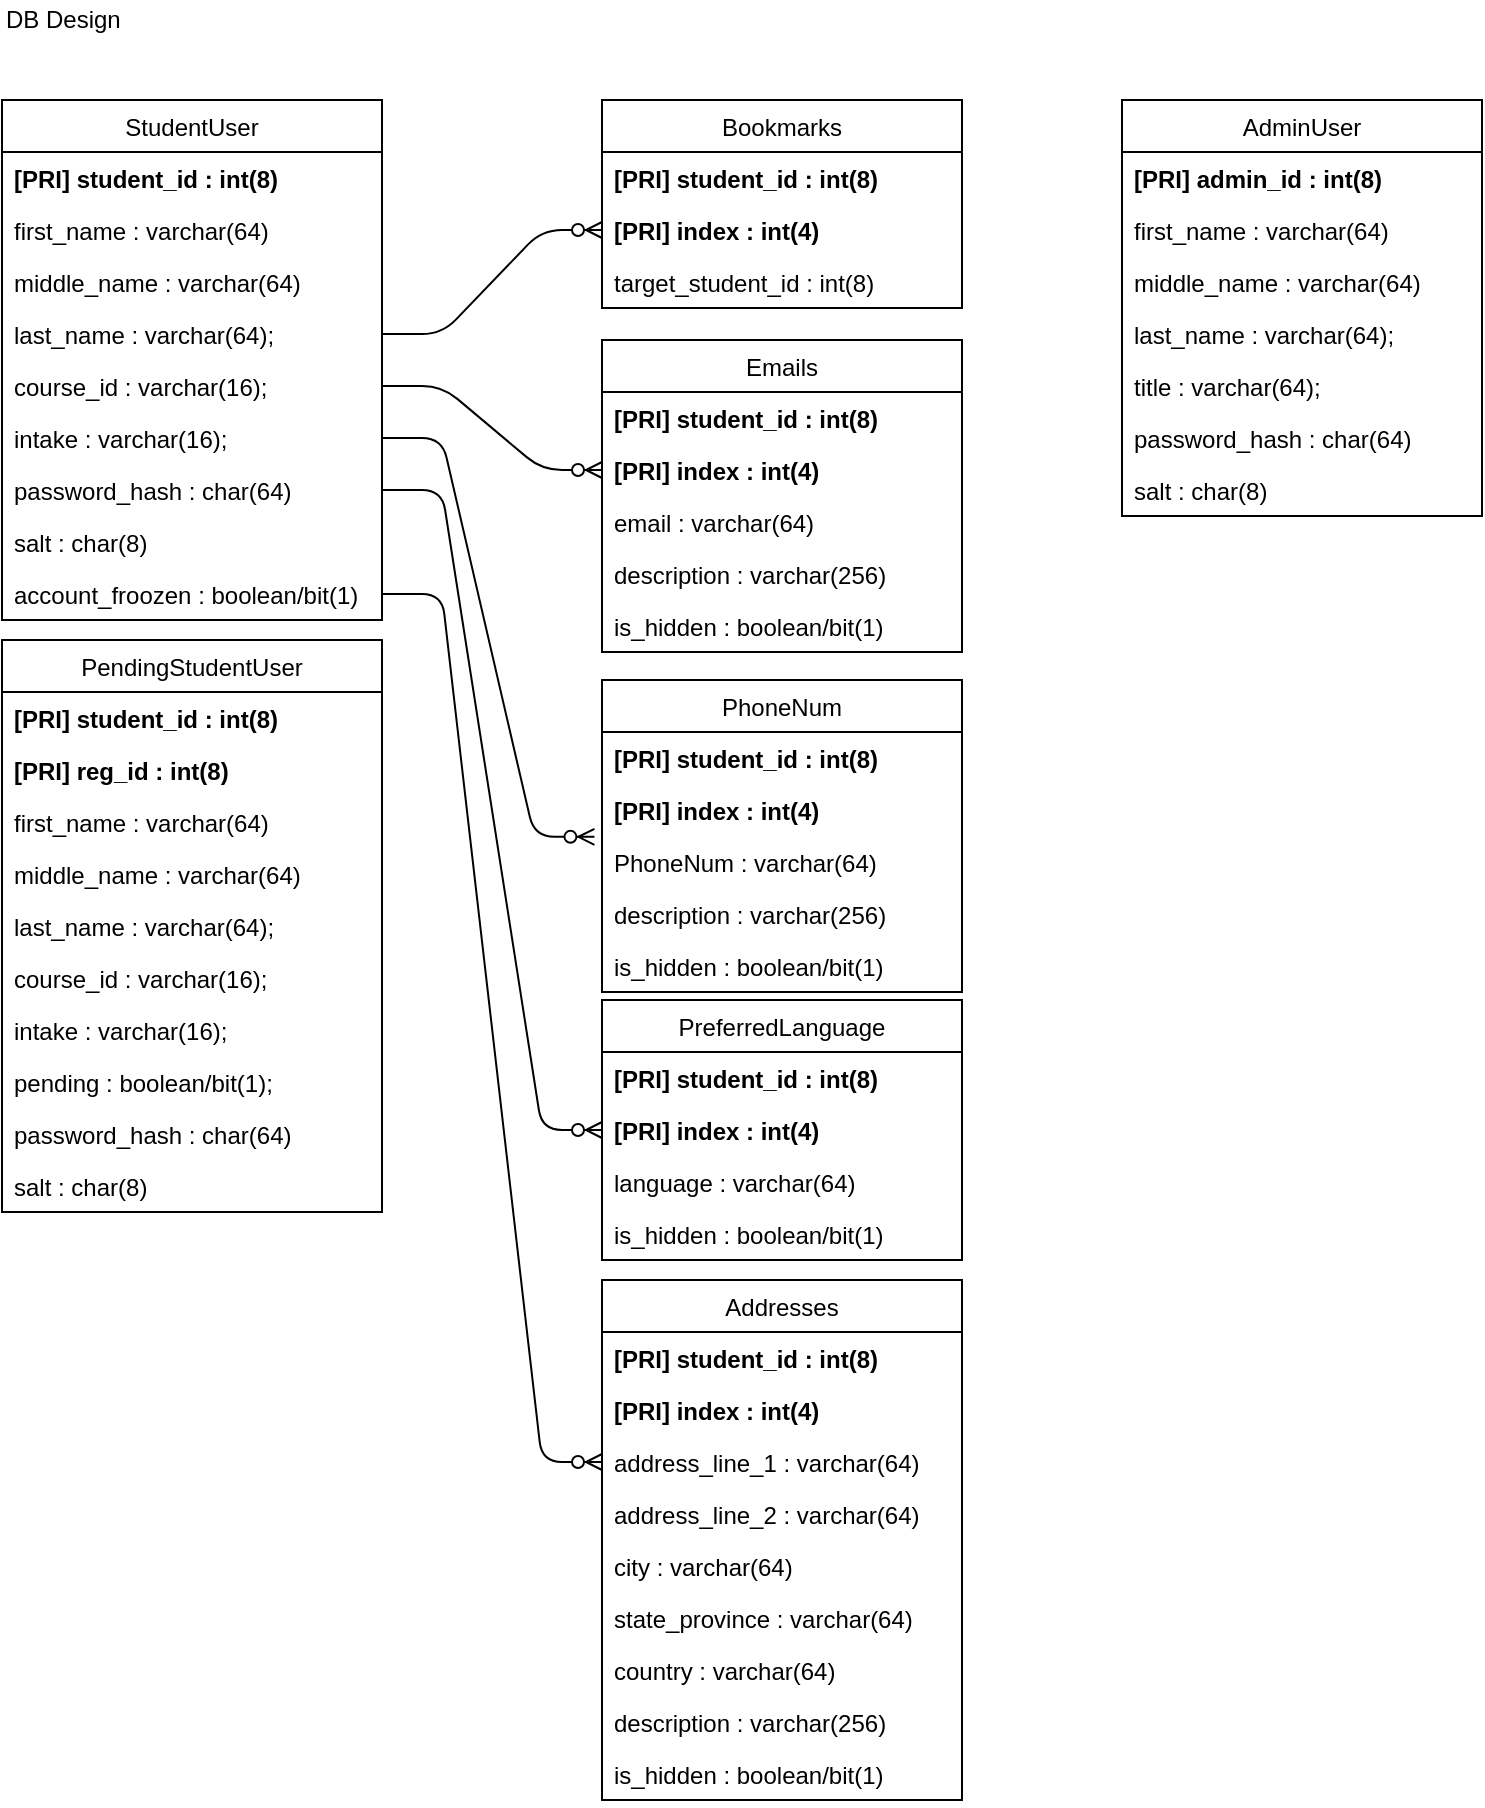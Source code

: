 <mxfile version="14.2.4" type="device"><diagram id="d8PjFfB1xQnJNw-q9c83" name="Page-1"><mxGraphModel dx="1950" dy="1011" grid="1" gridSize="10" guides="1" tooltips="1" connect="1" arrows="1" fold="1" page="1" pageScale="1" pageWidth="827" pageHeight="1169" math="0" shadow="0"><root><mxCell id="0"/><mxCell id="1" parent="0"/><mxCell id="TRiY9StyeQT1FLV-50E0-39" value="StudentUser" style="swimlane;fontStyle=0;childLayout=stackLayout;horizontal=1;startSize=26;fillColor=none;horizontalStack=0;resizeParent=1;resizeParentMax=0;resizeLast=0;collapsible=1;marginBottom=0;" parent="1" vertex="1"><mxGeometry x="70" y="100" width="190" height="260" as="geometry"/></mxCell><mxCell id="TRiY9StyeQT1FLV-50E0-40" value="[PRI] student_id : int(8)" style="text;strokeColor=none;fillColor=none;align=left;verticalAlign=top;spacingLeft=4;spacingRight=4;overflow=hidden;rotatable=0;points=[[0,0.5],[1,0.5]];portConstraint=eastwest;fontStyle=1" parent="TRiY9StyeQT1FLV-50E0-39" vertex="1"><mxGeometry y="26" width="190" height="26" as="geometry"/></mxCell><mxCell id="TRiY9StyeQT1FLV-50E0-42" value="first_name : varchar(64)" style="text;strokeColor=none;fillColor=none;align=left;verticalAlign=top;spacingLeft=4;spacingRight=4;overflow=hidden;rotatable=0;points=[[0,0.5],[1,0.5]];portConstraint=eastwest;" parent="TRiY9StyeQT1FLV-50E0-39" vertex="1"><mxGeometry y="52" width="190" height="26" as="geometry"/></mxCell><mxCell id="TRiY9StyeQT1FLV-50E0-46" value="middle_name : varchar(64)" style="text;strokeColor=none;fillColor=none;align=left;verticalAlign=top;spacingLeft=4;spacingRight=4;overflow=hidden;rotatable=0;points=[[0,0.5],[1,0.5]];portConstraint=eastwest;" parent="TRiY9StyeQT1FLV-50E0-39" vertex="1"><mxGeometry y="78" width="190" height="26" as="geometry"/></mxCell><mxCell id="TRiY9StyeQT1FLV-50E0-45" value="last_name : varchar(64);" style="text;strokeColor=none;fillColor=none;align=left;verticalAlign=top;spacingLeft=4;spacingRight=4;overflow=hidden;rotatable=0;points=[[0,0.5],[1,0.5]];portConstraint=eastwest;" parent="TRiY9StyeQT1FLV-50E0-39" vertex="1"><mxGeometry y="104" width="190" height="26" as="geometry"/></mxCell><mxCell id="TRiY9StyeQT1FLV-50E0-47" value="course_id : varchar(16);" style="text;strokeColor=none;fillColor=none;align=left;verticalAlign=top;spacingLeft=4;spacingRight=4;overflow=hidden;rotatable=0;points=[[0,0.5],[1,0.5]];portConstraint=eastwest;" parent="TRiY9StyeQT1FLV-50E0-39" vertex="1"><mxGeometry y="130" width="190" height="26" as="geometry"/></mxCell><mxCell id="TRiY9StyeQT1FLV-50E0-48" value="intake : varchar(16);" style="text;strokeColor=none;fillColor=none;align=left;verticalAlign=top;spacingLeft=4;spacingRight=4;overflow=hidden;rotatable=0;points=[[0,0.5],[1,0.5]];portConstraint=eastwest;" parent="TRiY9StyeQT1FLV-50E0-39" vertex="1"><mxGeometry y="156" width="190" height="26" as="geometry"/></mxCell><mxCell id="TRiY9StyeQT1FLV-50E0-86" value="password_hash : char(64)&#10;&#10;" style="text;strokeColor=none;fillColor=none;align=left;verticalAlign=top;spacingLeft=4;spacingRight=4;overflow=hidden;rotatable=0;points=[[0,0.5],[1,0.5]];portConstraint=eastwest;" parent="TRiY9StyeQT1FLV-50E0-39" vertex="1"><mxGeometry y="182" width="190" height="26" as="geometry"/></mxCell><mxCell id="ek6aQV6v1XTaOa8xVeUj-4" value="salt : char(8)&#10;&#10;" style="text;strokeColor=none;fillColor=none;align=left;verticalAlign=top;spacingLeft=4;spacingRight=4;overflow=hidden;rotatable=0;points=[[0,0.5],[1,0.5]];portConstraint=eastwest;" vertex="1" parent="TRiY9StyeQT1FLV-50E0-39"><mxGeometry y="208" width="190" height="26" as="geometry"/></mxCell><mxCell id="TRiY9StyeQT1FLV-50E0-60" value="account_froozen : boolean/bit(1)" style="text;strokeColor=none;fillColor=none;align=left;verticalAlign=top;spacingLeft=4;spacingRight=4;overflow=hidden;rotatable=0;points=[[0,0.5],[1,0.5]];portConstraint=eastwest;" parent="TRiY9StyeQT1FLV-50E0-39" vertex="1"><mxGeometry y="234" width="190" height="26" as="geometry"/></mxCell><mxCell id="TRiY9StyeQT1FLV-50E0-44" value="DB Design" style="text;html=1;strokeColor=none;fillColor=none;align=left;verticalAlign=middle;whiteSpace=wrap;rounded=0;" parent="1" vertex="1"><mxGeometry x="70" y="50" width="220" height="20" as="geometry"/></mxCell><mxCell id="TRiY9StyeQT1FLV-50E0-62" value="AdminUser" style="swimlane;fontStyle=0;childLayout=stackLayout;horizontal=1;startSize=26;fillColor=none;horizontalStack=0;resizeParent=1;resizeParentMax=0;resizeLast=0;collapsible=1;marginBottom=0;" parent="1" vertex="1"><mxGeometry x="630" y="100" width="180" height="208" as="geometry"/></mxCell><mxCell id="TRiY9StyeQT1FLV-50E0-63" value="[PRI] admin_id : int(8)" style="text;strokeColor=none;fillColor=none;align=left;verticalAlign=top;spacingLeft=4;spacingRight=4;overflow=hidden;rotatable=0;points=[[0,0.5],[1,0.5]];portConstraint=eastwest;fontStyle=1" parent="TRiY9StyeQT1FLV-50E0-62" vertex="1"><mxGeometry y="26" width="180" height="26" as="geometry"/></mxCell><mxCell id="TRiY9StyeQT1FLV-50E0-64" value="first_name : varchar(64)" style="text;strokeColor=none;fillColor=none;align=left;verticalAlign=top;spacingLeft=4;spacingRight=4;overflow=hidden;rotatable=0;points=[[0,0.5],[1,0.5]];portConstraint=eastwest;" parent="TRiY9StyeQT1FLV-50E0-62" vertex="1"><mxGeometry y="52" width="180" height="26" as="geometry"/></mxCell><mxCell id="TRiY9StyeQT1FLV-50E0-65" value="middle_name : varchar(64)" style="text;strokeColor=none;fillColor=none;align=left;verticalAlign=top;spacingLeft=4;spacingRight=4;overflow=hidden;rotatable=0;points=[[0,0.5],[1,0.5]];portConstraint=eastwest;" parent="TRiY9StyeQT1FLV-50E0-62" vertex="1"><mxGeometry y="78" width="180" height="26" as="geometry"/></mxCell><mxCell id="TRiY9StyeQT1FLV-50E0-66" value="last_name : varchar(64);" style="text;strokeColor=none;fillColor=none;align=left;verticalAlign=top;spacingLeft=4;spacingRight=4;overflow=hidden;rotatable=0;points=[[0,0.5],[1,0.5]];portConstraint=eastwest;" parent="TRiY9StyeQT1FLV-50E0-62" vertex="1"><mxGeometry y="104" width="180" height="26" as="geometry"/></mxCell><mxCell id="TRiY9StyeQT1FLV-50E0-67" value="title : varchar(64);" style="text;strokeColor=none;fillColor=none;align=left;verticalAlign=top;spacingLeft=4;spacingRight=4;overflow=hidden;rotatable=0;points=[[0,0.5],[1,0.5]];portConstraint=eastwest;" parent="TRiY9StyeQT1FLV-50E0-62" vertex="1"><mxGeometry y="130" width="180" height="26" as="geometry"/></mxCell><mxCell id="TRiY9StyeQT1FLV-50E0-88" value="password_hash : char(64)&#10;&#10;" style="text;strokeColor=none;fillColor=none;align=left;verticalAlign=top;spacingLeft=4;spacingRight=4;overflow=hidden;rotatable=0;points=[[0,0.5],[1,0.5]];portConstraint=eastwest;" parent="TRiY9StyeQT1FLV-50E0-62" vertex="1"><mxGeometry y="156" width="180" height="26" as="geometry"/></mxCell><mxCell id="ek6aQV6v1XTaOa8xVeUj-6" value="salt : char(8)&#10;&#10;" style="text;strokeColor=none;fillColor=none;align=left;verticalAlign=top;spacingLeft=4;spacingRight=4;overflow=hidden;rotatable=0;points=[[0,0.5],[1,0.5]];portConstraint=eastwest;" vertex="1" parent="TRiY9StyeQT1FLV-50E0-62"><mxGeometry y="182" width="180" height="26" as="geometry"/></mxCell><mxCell id="TRiY9StyeQT1FLV-50E0-89" value="PendingStudentUser" style="swimlane;fontStyle=0;childLayout=stackLayout;horizontal=1;startSize=26;fillColor=none;horizontalStack=0;resizeParent=1;resizeParentMax=0;resizeLast=0;collapsible=1;marginBottom=0;" parent="1" vertex="1"><mxGeometry x="70" y="370" width="190" height="286" as="geometry"/></mxCell><mxCell id="TRiY9StyeQT1FLV-50E0-90" value="[PRI] student_id : int(8)" style="text;strokeColor=none;fillColor=none;align=left;verticalAlign=top;spacingLeft=4;spacingRight=4;overflow=hidden;rotatable=0;points=[[0,0.5],[1,0.5]];portConstraint=eastwest;fontStyle=1" parent="TRiY9StyeQT1FLV-50E0-89" vertex="1"><mxGeometry y="26" width="190" height="26" as="geometry"/></mxCell><mxCell id="TRiY9StyeQT1FLV-50E0-98" value="[PRI] reg_id : int(8)" style="text;strokeColor=none;fillColor=none;align=left;verticalAlign=top;spacingLeft=4;spacingRight=4;overflow=hidden;rotatable=0;points=[[0,0.5],[1,0.5]];portConstraint=eastwest;fontStyle=1" parent="TRiY9StyeQT1FLV-50E0-89" vertex="1"><mxGeometry y="52" width="190" height="26" as="geometry"/></mxCell><mxCell id="TRiY9StyeQT1FLV-50E0-91" value="first_name : varchar(64)" style="text;strokeColor=none;fillColor=none;align=left;verticalAlign=top;spacingLeft=4;spacingRight=4;overflow=hidden;rotatable=0;points=[[0,0.5],[1,0.5]];portConstraint=eastwest;" parent="TRiY9StyeQT1FLV-50E0-89" vertex="1"><mxGeometry y="78" width="190" height="26" as="geometry"/></mxCell><mxCell id="TRiY9StyeQT1FLV-50E0-92" value="middle_name : varchar(64)" style="text;strokeColor=none;fillColor=none;align=left;verticalAlign=top;spacingLeft=4;spacingRight=4;overflow=hidden;rotatable=0;points=[[0,0.5],[1,0.5]];portConstraint=eastwest;" parent="TRiY9StyeQT1FLV-50E0-89" vertex="1"><mxGeometry y="104" width="190" height="26" as="geometry"/></mxCell><mxCell id="TRiY9StyeQT1FLV-50E0-93" value="last_name : varchar(64);" style="text;strokeColor=none;fillColor=none;align=left;verticalAlign=top;spacingLeft=4;spacingRight=4;overflow=hidden;rotatable=0;points=[[0,0.5],[1,0.5]];portConstraint=eastwest;" parent="TRiY9StyeQT1FLV-50E0-89" vertex="1"><mxGeometry y="130" width="190" height="26" as="geometry"/></mxCell><mxCell id="TRiY9StyeQT1FLV-50E0-94" value="course_id : varchar(16);" style="text;strokeColor=none;fillColor=none;align=left;verticalAlign=top;spacingLeft=4;spacingRight=4;overflow=hidden;rotatable=0;points=[[0,0.5],[1,0.5]];portConstraint=eastwest;" parent="TRiY9StyeQT1FLV-50E0-89" vertex="1"><mxGeometry y="156" width="190" height="26" as="geometry"/></mxCell><mxCell id="TRiY9StyeQT1FLV-50E0-95" value="intake : varchar(16);" style="text;strokeColor=none;fillColor=none;align=left;verticalAlign=top;spacingLeft=4;spacingRight=4;overflow=hidden;rotatable=0;points=[[0,0.5],[1,0.5]];portConstraint=eastwest;" parent="TRiY9StyeQT1FLV-50E0-89" vertex="1"><mxGeometry y="182" width="190" height="26" as="geometry"/></mxCell><mxCell id="TRiY9StyeQT1FLV-50E0-99" value="pending : boolean/bit(1);" style="text;strokeColor=none;fillColor=none;align=left;verticalAlign=top;spacingLeft=4;spacingRight=4;overflow=hidden;rotatable=0;points=[[0,0.5],[1,0.5]];portConstraint=eastwest;" parent="TRiY9StyeQT1FLV-50E0-89" vertex="1"><mxGeometry y="208" width="190" height="26" as="geometry"/></mxCell><mxCell id="TRiY9StyeQT1FLV-50E0-96" value="password_hash : char(64)&#10;&#10;" style="text;strokeColor=none;fillColor=none;align=left;verticalAlign=top;spacingLeft=4;spacingRight=4;overflow=hidden;rotatable=0;points=[[0,0.5],[1,0.5]];portConstraint=eastwest;" parent="TRiY9StyeQT1FLV-50E0-89" vertex="1"><mxGeometry y="234" width="190" height="26" as="geometry"/></mxCell><mxCell id="ek6aQV6v1XTaOa8xVeUj-5" value="salt : char(8)&#10;&#10;" style="text;strokeColor=none;fillColor=none;align=left;verticalAlign=top;spacingLeft=4;spacingRight=4;overflow=hidden;rotatable=0;points=[[0,0.5],[1,0.5]];portConstraint=eastwest;" vertex="1" parent="TRiY9StyeQT1FLV-50E0-89"><mxGeometry y="260" width="190" height="26" as="geometry"/></mxCell><mxCell id="TRiY9StyeQT1FLV-50E0-100" value="Bookmarks" style="swimlane;fontStyle=0;childLayout=stackLayout;horizontal=1;startSize=26;fillColor=none;horizontalStack=0;resizeParent=1;resizeParentMax=0;resizeLast=0;collapsible=1;marginBottom=0;" parent="1" vertex="1"><mxGeometry x="370" y="100" width="180" height="104" as="geometry"/></mxCell><mxCell id="TRiY9StyeQT1FLV-50E0-101" value="[PRI] student_id : int(8)" style="text;strokeColor=none;fillColor=none;align=left;verticalAlign=top;spacingLeft=4;spacingRight=4;overflow=hidden;rotatable=0;points=[[0,0.5],[1,0.5]];portConstraint=eastwest;fontStyle=1" parent="TRiY9StyeQT1FLV-50E0-100" vertex="1"><mxGeometry y="26" width="180" height="26" as="geometry"/></mxCell><mxCell id="TRiY9StyeQT1FLV-50E0-107" value="[PRI] index : int(4)" style="text;strokeColor=none;fillColor=none;align=left;verticalAlign=top;spacingLeft=4;spacingRight=4;overflow=hidden;rotatable=0;points=[[0,0.5],[1,0.5]];portConstraint=eastwest;fontStyle=1" parent="TRiY9StyeQT1FLV-50E0-100" vertex="1"><mxGeometry y="52" width="180" height="26" as="geometry"/></mxCell><mxCell id="TRiY9StyeQT1FLV-50E0-102" value="target_student_id : int(8)" style="text;strokeColor=none;fillColor=none;align=left;verticalAlign=top;spacingLeft=4;spacingRight=4;overflow=hidden;rotatable=0;points=[[0,0.5],[1,0.5]];portConstraint=eastwest;" parent="TRiY9StyeQT1FLV-50E0-100" vertex="1"><mxGeometry y="78" width="180" height="26" as="geometry"/></mxCell><mxCell id="TRiY9StyeQT1FLV-50E0-108" value="Emails" style="swimlane;fontStyle=0;childLayout=stackLayout;horizontal=1;startSize=26;fillColor=none;horizontalStack=0;resizeParent=1;resizeParentMax=0;resizeLast=0;collapsible=1;marginBottom=0;" parent="1" vertex="1"><mxGeometry x="370" y="220" width="180" height="156" as="geometry"/></mxCell><mxCell id="TRiY9StyeQT1FLV-50E0-109" value="[PRI] student_id : int(8)" style="text;strokeColor=none;fillColor=none;align=left;verticalAlign=top;spacingLeft=4;spacingRight=4;overflow=hidden;rotatable=0;points=[[0,0.5],[1,0.5]];portConstraint=eastwest;fontStyle=1" parent="TRiY9StyeQT1FLV-50E0-108" vertex="1"><mxGeometry y="26" width="180" height="26" as="geometry"/></mxCell><mxCell id="TRiY9StyeQT1FLV-50E0-110" value="[PRI] index : int(4)" style="text;strokeColor=none;fillColor=none;align=left;verticalAlign=top;spacingLeft=4;spacingRight=4;overflow=hidden;rotatable=0;points=[[0,0.5],[1,0.5]];portConstraint=eastwest;fontStyle=1" parent="TRiY9StyeQT1FLV-50E0-108" vertex="1"><mxGeometry y="52" width="180" height="26" as="geometry"/></mxCell><mxCell id="TRiY9StyeQT1FLV-50E0-112" value="email : varchar(64)" style="text;strokeColor=none;fillColor=none;align=left;verticalAlign=top;spacingLeft=4;spacingRight=4;overflow=hidden;rotatable=0;points=[[0,0.5],[1,0.5]];portConstraint=eastwest;" parent="TRiY9StyeQT1FLV-50E0-108" vertex="1"><mxGeometry y="78" width="180" height="26" as="geometry"/></mxCell><mxCell id="TRiY9StyeQT1FLV-50E0-111" value="description : varchar(256)" style="text;strokeColor=none;fillColor=none;align=left;verticalAlign=top;spacingLeft=4;spacingRight=4;overflow=hidden;rotatable=0;points=[[0,0.5],[1,0.5]];portConstraint=eastwest;" parent="TRiY9StyeQT1FLV-50E0-108" vertex="1"><mxGeometry y="104" width="180" height="26" as="geometry"/></mxCell><mxCell id="ek6aQV6v1XTaOa8xVeUj-3" value="is_hidden : boolean/bit(1)" style="text;strokeColor=none;fillColor=none;align=left;verticalAlign=top;spacingLeft=4;spacingRight=4;overflow=hidden;rotatable=0;points=[[0,0.5],[1,0.5]];portConstraint=eastwest;" vertex="1" parent="TRiY9StyeQT1FLV-50E0-108"><mxGeometry y="130" width="180" height="26" as="geometry"/></mxCell><mxCell id="TRiY9StyeQT1FLV-50E0-113" value="PhoneNum" style="swimlane;fontStyle=0;childLayout=stackLayout;horizontal=1;startSize=26;fillColor=none;horizontalStack=0;resizeParent=1;resizeParentMax=0;resizeLast=0;collapsible=1;marginBottom=0;" parent="1" vertex="1"><mxGeometry x="370" y="390" width="180" height="156" as="geometry"/></mxCell><mxCell id="TRiY9StyeQT1FLV-50E0-114" value="[PRI] student_id : int(8)" style="text;strokeColor=none;fillColor=none;align=left;verticalAlign=top;spacingLeft=4;spacingRight=4;overflow=hidden;rotatable=0;points=[[0,0.5],[1,0.5]];portConstraint=eastwest;fontStyle=1" parent="TRiY9StyeQT1FLV-50E0-113" vertex="1"><mxGeometry y="26" width="180" height="26" as="geometry"/></mxCell><mxCell id="TRiY9StyeQT1FLV-50E0-115" value="[PRI] index : int(4)" style="text;strokeColor=none;fillColor=none;align=left;verticalAlign=top;spacingLeft=4;spacingRight=4;overflow=hidden;rotatable=0;points=[[0,0.5],[1,0.5]];portConstraint=eastwest;fontStyle=1" parent="TRiY9StyeQT1FLV-50E0-113" vertex="1"><mxGeometry y="52" width="180" height="26" as="geometry"/></mxCell><mxCell id="TRiY9StyeQT1FLV-50E0-116" value="PhoneNum : varchar(64)" style="text;strokeColor=none;fillColor=none;align=left;verticalAlign=top;spacingLeft=4;spacingRight=4;overflow=hidden;rotatable=0;points=[[0,0.5],[1,0.5]];portConstraint=eastwest;" parent="TRiY9StyeQT1FLV-50E0-113" vertex="1"><mxGeometry y="78" width="180" height="26" as="geometry"/></mxCell><mxCell id="TRiY9StyeQT1FLV-50E0-117" value="description : varchar(256)" style="text;strokeColor=none;fillColor=none;align=left;verticalAlign=top;spacingLeft=4;spacingRight=4;overflow=hidden;rotatable=0;points=[[0,0.5],[1,0.5]];portConstraint=eastwest;" parent="TRiY9StyeQT1FLV-50E0-113" vertex="1"><mxGeometry y="104" width="180" height="26" as="geometry"/></mxCell><mxCell id="ek6aQV6v1XTaOa8xVeUj-2" value="is_hidden : boolean/bit(1)" style="text;strokeColor=none;fillColor=none;align=left;verticalAlign=top;spacingLeft=4;spacingRight=4;overflow=hidden;rotatable=0;points=[[0,0.5],[1,0.5]];portConstraint=eastwest;" vertex="1" parent="TRiY9StyeQT1FLV-50E0-113"><mxGeometry y="130" width="180" height="26" as="geometry"/></mxCell><mxCell id="TRiY9StyeQT1FLV-50E0-119" value="PreferredLanguage" style="swimlane;fontStyle=0;childLayout=stackLayout;horizontal=1;startSize=26;fillColor=none;horizontalStack=0;resizeParent=1;resizeParentMax=0;resizeLast=0;collapsible=1;marginBottom=0;" parent="1" vertex="1"><mxGeometry x="370" y="550" width="180" height="130" as="geometry"/></mxCell><mxCell id="TRiY9StyeQT1FLV-50E0-120" value="[PRI] student_id : int(8)" style="text;strokeColor=none;fillColor=none;align=left;verticalAlign=top;spacingLeft=4;spacingRight=4;overflow=hidden;rotatable=0;points=[[0,0.5],[1,0.5]];portConstraint=eastwest;fontStyle=1" parent="TRiY9StyeQT1FLV-50E0-119" vertex="1"><mxGeometry y="26" width="180" height="26" as="geometry"/></mxCell><mxCell id="TRiY9StyeQT1FLV-50E0-121" value="[PRI] index : int(4)" style="text;strokeColor=none;fillColor=none;align=left;verticalAlign=top;spacingLeft=4;spacingRight=4;overflow=hidden;rotatable=0;points=[[0,0.5],[1,0.5]];portConstraint=eastwest;fontStyle=1" parent="TRiY9StyeQT1FLV-50E0-119" vertex="1"><mxGeometry y="52" width="180" height="26" as="geometry"/></mxCell><mxCell id="TRiY9StyeQT1FLV-50E0-122" value="language : varchar(64)" style="text;strokeColor=none;fillColor=none;align=left;verticalAlign=top;spacingLeft=4;spacingRight=4;overflow=hidden;rotatable=0;points=[[0,0.5],[1,0.5]];portConstraint=eastwest;" parent="TRiY9StyeQT1FLV-50E0-119" vertex="1"><mxGeometry y="78" width="180" height="26" as="geometry"/></mxCell><mxCell id="ek6aQV6v1XTaOa8xVeUj-1" value="is_hidden : boolean/bit(1)" style="text;strokeColor=none;fillColor=none;align=left;verticalAlign=top;spacingLeft=4;spacingRight=4;overflow=hidden;rotatable=0;points=[[0,0.5],[1,0.5]];portConstraint=eastwest;" vertex="1" parent="TRiY9StyeQT1FLV-50E0-119"><mxGeometry y="104" width="180" height="26" as="geometry"/></mxCell><mxCell id="TRiY9StyeQT1FLV-50E0-124" value="Addresses" style="swimlane;fontStyle=0;childLayout=stackLayout;horizontal=1;startSize=26;fillColor=none;horizontalStack=0;resizeParent=1;resizeParentMax=0;resizeLast=0;collapsible=1;marginBottom=0;" parent="1" vertex="1"><mxGeometry x="370" y="690" width="180" height="260" as="geometry"/></mxCell><mxCell id="TRiY9StyeQT1FLV-50E0-125" value="[PRI] student_id : int(8)" style="text;strokeColor=none;fillColor=none;align=left;verticalAlign=top;spacingLeft=4;spacingRight=4;overflow=hidden;rotatable=0;points=[[0,0.5],[1,0.5]];portConstraint=eastwest;fontStyle=1" parent="TRiY9StyeQT1FLV-50E0-124" vertex="1"><mxGeometry y="26" width="180" height="26" as="geometry"/></mxCell><mxCell id="TRiY9StyeQT1FLV-50E0-126" value="[PRI] index : int(4)" style="text;strokeColor=none;fillColor=none;align=left;verticalAlign=top;spacingLeft=4;spacingRight=4;overflow=hidden;rotatable=0;points=[[0,0.5],[1,0.5]];portConstraint=eastwest;fontStyle=1" parent="TRiY9StyeQT1FLV-50E0-124" vertex="1"><mxGeometry y="52" width="180" height="26" as="geometry"/></mxCell><mxCell id="TRiY9StyeQT1FLV-50E0-127" value="address_line_1 : varchar(64)" style="text;strokeColor=none;fillColor=none;align=left;verticalAlign=top;spacingLeft=4;spacingRight=4;overflow=hidden;rotatable=0;points=[[0,0.5],[1,0.5]];portConstraint=eastwest;" parent="TRiY9StyeQT1FLV-50E0-124" vertex="1"><mxGeometry y="78" width="180" height="26" as="geometry"/></mxCell><mxCell id="TRiY9StyeQT1FLV-50E0-129" value="address_line_2 : varchar(64)" style="text;strokeColor=none;fillColor=none;align=left;verticalAlign=top;spacingLeft=4;spacingRight=4;overflow=hidden;rotatable=0;points=[[0,0.5],[1,0.5]];portConstraint=eastwest;" parent="TRiY9StyeQT1FLV-50E0-124" vertex="1"><mxGeometry y="104" width="180" height="26" as="geometry"/></mxCell><mxCell id="TRiY9StyeQT1FLV-50E0-128" value="city : varchar(64)" style="text;strokeColor=none;fillColor=none;align=left;verticalAlign=top;spacingLeft=4;spacingRight=4;overflow=hidden;rotatable=0;points=[[0,0.5],[1,0.5]];portConstraint=eastwest;" parent="TRiY9StyeQT1FLV-50E0-124" vertex="1"><mxGeometry y="130" width="180" height="26" as="geometry"/></mxCell><mxCell id="TRiY9StyeQT1FLV-50E0-131" value="state_province : varchar(64)" style="text;strokeColor=none;fillColor=none;align=left;verticalAlign=top;spacingLeft=4;spacingRight=4;overflow=hidden;rotatable=0;points=[[0,0.5],[1,0.5]];portConstraint=eastwest;" parent="TRiY9StyeQT1FLV-50E0-124" vertex="1"><mxGeometry y="156" width="180" height="26" as="geometry"/></mxCell><mxCell id="TRiY9StyeQT1FLV-50E0-132" value="country : varchar(64)" style="text;strokeColor=none;fillColor=none;align=left;verticalAlign=top;spacingLeft=4;spacingRight=4;overflow=hidden;rotatable=0;points=[[0,0.5],[1,0.5]];portConstraint=eastwest;" parent="TRiY9StyeQT1FLV-50E0-124" vertex="1"><mxGeometry y="182" width="180" height="26" as="geometry"/></mxCell><mxCell id="TRiY9StyeQT1FLV-50E0-133" value="description : varchar(256)" style="text;strokeColor=none;fillColor=none;align=left;verticalAlign=top;spacingLeft=4;spacingRight=4;overflow=hidden;rotatable=0;points=[[0,0.5],[1,0.5]];portConstraint=eastwest;" parent="TRiY9StyeQT1FLV-50E0-124" vertex="1"><mxGeometry y="208" width="180" height="26" as="geometry"/></mxCell><mxCell id="TRiY9StyeQT1FLV-50E0-130" value="is_hidden : boolean/bit(1)" style="text;strokeColor=none;fillColor=none;align=left;verticalAlign=top;spacingLeft=4;spacingRight=4;overflow=hidden;rotatable=0;points=[[0,0.5],[1,0.5]];portConstraint=eastwest;" parent="TRiY9StyeQT1FLV-50E0-124" vertex="1"><mxGeometry y="234" width="180" height="26" as="geometry"/></mxCell><mxCell id="TRiY9StyeQT1FLV-50E0-134" value="" style="edgeStyle=entityRelationEdgeStyle;fontSize=12;html=1;endArrow=ERzeroToMany;endFill=1;exitX=1;exitY=0.5;exitDx=0;exitDy=0;" parent="1" source="TRiY9StyeQT1FLV-50E0-47" target="TRiY9StyeQT1FLV-50E0-110" edge="1"><mxGeometry width="100" height="100" relative="1" as="geometry"><mxPoint x="290" y="230" as="sourcePoint"/><mxPoint x="390" y="130" as="targetPoint"/></mxGeometry></mxCell><mxCell id="TRiY9StyeQT1FLV-50E0-135" value="" style="edgeStyle=entityRelationEdgeStyle;fontSize=12;html=1;endArrow=ERzeroToMany;endFill=1;exitX=1;exitY=0.5;exitDx=0;exitDy=0;entryX=-0.021;entryY=1.016;entryDx=0;entryDy=0;entryPerimeter=0;" parent="1" source="TRiY9StyeQT1FLV-50E0-48" target="TRiY9StyeQT1FLV-50E0-115" edge="1"><mxGeometry width="100" height="100" relative="1" as="geometry"><mxPoint x="270" y="253.0" as="sourcePoint"/><mxPoint x="410" y="295" as="targetPoint"/></mxGeometry></mxCell><mxCell id="TRiY9StyeQT1FLV-50E0-136" value="" style="edgeStyle=entityRelationEdgeStyle;fontSize=12;html=1;endArrow=ERzeroToMany;endFill=1;entryX=0;entryY=0.5;entryDx=0;entryDy=0;" parent="1" source="TRiY9StyeQT1FLV-50E0-86" target="TRiY9StyeQT1FLV-50E0-121" edge="1"><mxGeometry width="100" height="100" relative="1" as="geometry"><mxPoint x="270" y="279" as="sourcePoint"/><mxPoint x="406.22" y="448.416" as="targetPoint"/></mxGeometry></mxCell><mxCell id="TRiY9StyeQT1FLV-50E0-137" value="" style="edgeStyle=entityRelationEdgeStyle;fontSize=12;html=1;endArrow=ERzeroToMany;endFill=1;entryX=0;entryY=0.5;entryDx=0;entryDy=0;exitX=1;exitY=0.5;exitDx=0;exitDy=0;" parent="1" source="TRiY9StyeQT1FLV-50E0-60" target="TRiY9StyeQT1FLV-50E0-127" edge="1"><mxGeometry width="100" height="100" relative="1" as="geometry"><mxPoint x="270" y="305" as="sourcePoint"/><mxPoint x="410" y="575" as="targetPoint"/></mxGeometry></mxCell><mxCell id="TRiY9StyeQT1FLV-50E0-138" value="" style="edgeStyle=entityRelationEdgeStyle;fontSize=12;html=1;endArrow=ERzeroToMany;endFill=1;exitX=1;exitY=0.5;exitDx=0;exitDy=0;entryX=0;entryY=0.5;entryDx=0;entryDy=0;" parent="1" source="TRiY9StyeQT1FLV-50E0-45" target="TRiY9StyeQT1FLV-50E0-107" edge="1"><mxGeometry width="100" height="100" relative="1" as="geometry"><mxPoint x="270" y="253" as="sourcePoint"/><mxPoint x="410" y="295.0" as="targetPoint"/></mxGeometry></mxCell></root></mxGraphModel></diagram></mxfile>